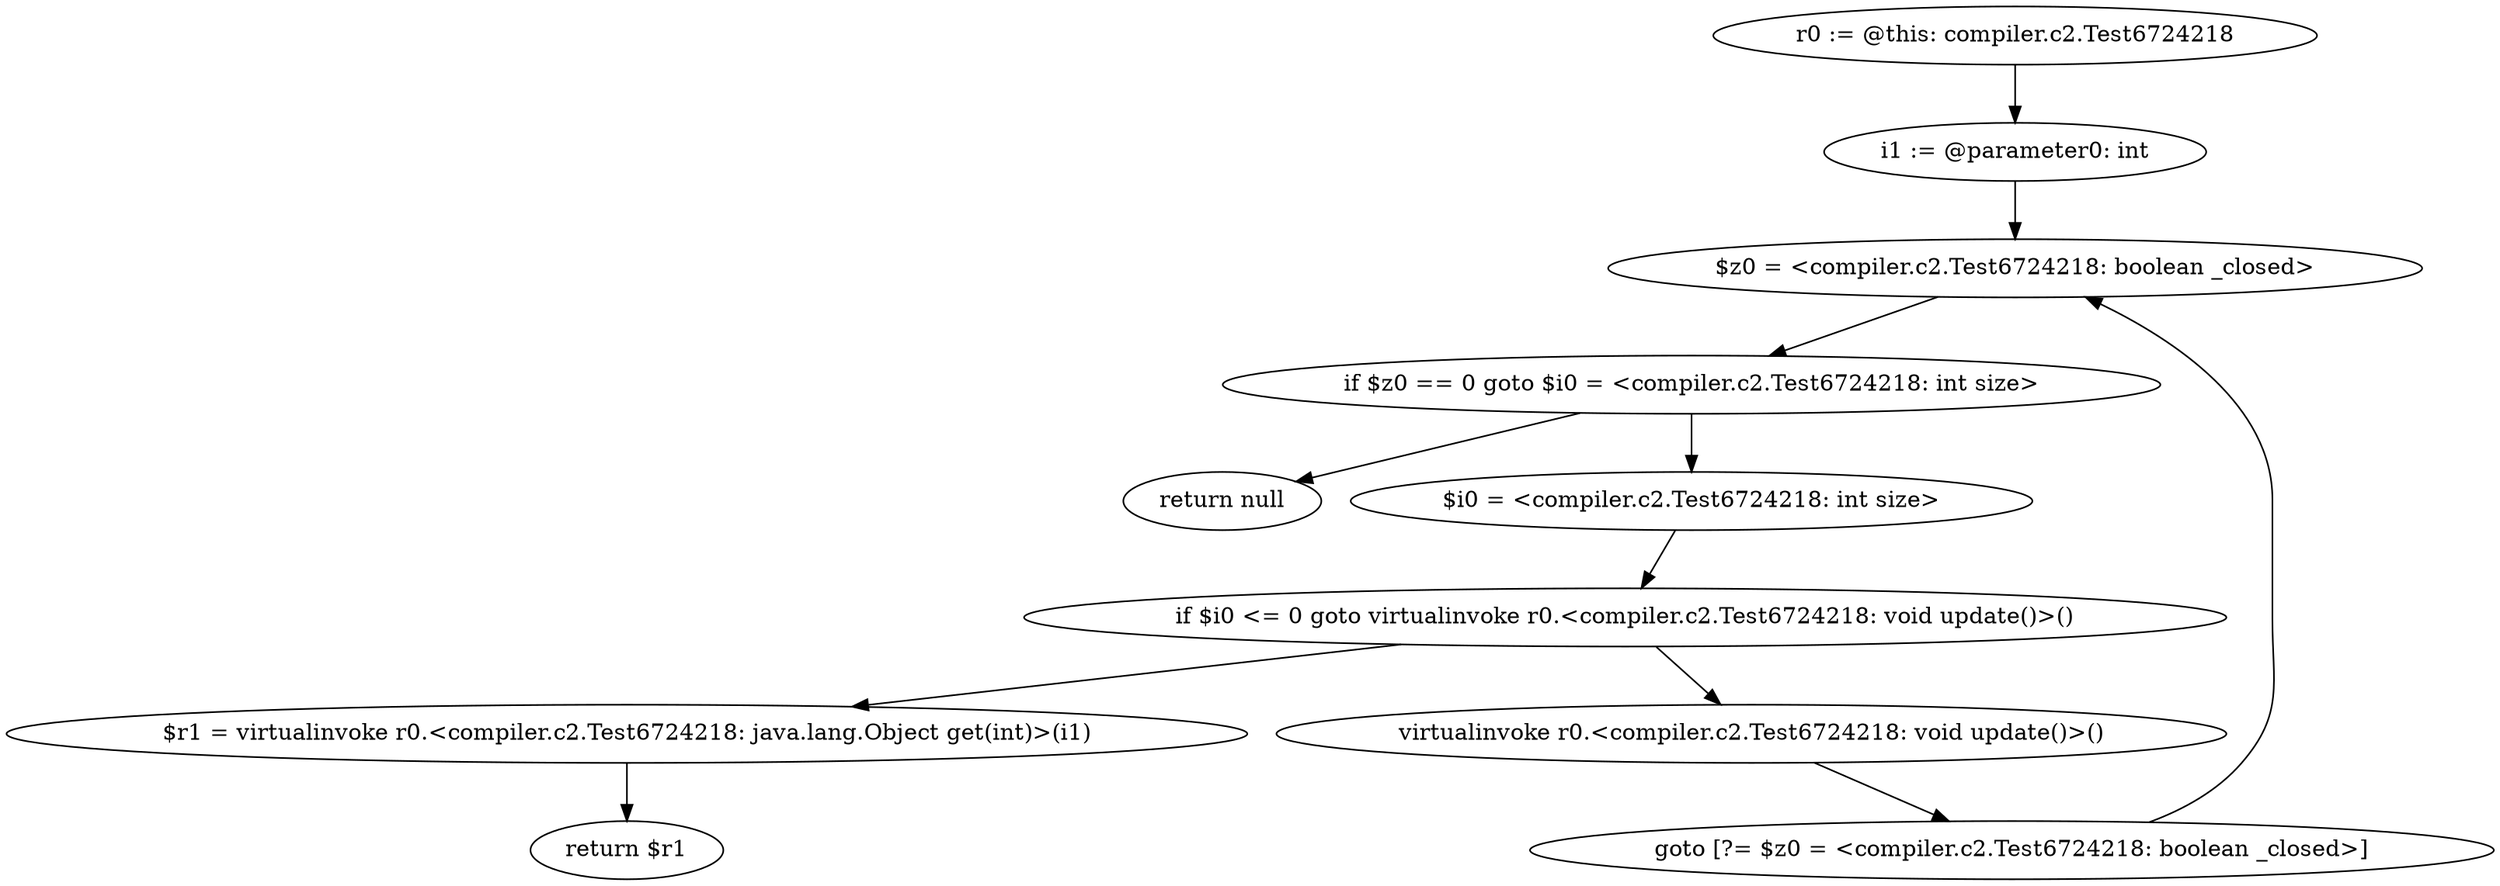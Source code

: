 digraph "unitGraph" {
    "r0 := @this: compiler.c2.Test6724218"
    "i1 := @parameter0: int"
    "$z0 = <compiler.c2.Test6724218: boolean _closed>"
    "if $z0 == 0 goto $i0 = <compiler.c2.Test6724218: int size>"
    "return null"
    "$i0 = <compiler.c2.Test6724218: int size>"
    "if $i0 <= 0 goto virtualinvoke r0.<compiler.c2.Test6724218: void update()>()"
    "$r1 = virtualinvoke r0.<compiler.c2.Test6724218: java.lang.Object get(int)>(i1)"
    "return $r1"
    "virtualinvoke r0.<compiler.c2.Test6724218: void update()>()"
    "goto [?= $z0 = <compiler.c2.Test6724218: boolean _closed>]"
    "r0 := @this: compiler.c2.Test6724218"->"i1 := @parameter0: int";
    "i1 := @parameter0: int"->"$z0 = <compiler.c2.Test6724218: boolean _closed>";
    "$z0 = <compiler.c2.Test6724218: boolean _closed>"->"if $z0 == 0 goto $i0 = <compiler.c2.Test6724218: int size>";
    "if $z0 == 0 goto $i0 = <compiler.c2.Test6724218: int size>"->"return null";
    "if $z0 == 0 goto $i0 = <compiler.c2.Test6724218: int size>"->"$i0 = <compiler.c2.Test6724218: int size>";
    "$i0 = <compiler.c2.Test6724218: int size>"->"if $i0 <= 0 goto virtualinvoke r0.<compiler.c2.Test6724218: void update()>()";
    "if $i0 <= 0 goto virtualinvoke r0.<compiler.c2.Test6724218: void update()>()"->"$r1 = virtualinvoke r0.<compiler.c2.Test6724218: java.lang.Object get(int)>(i1)";
    "if $i0 <= 0 goto virtualinvoke r0.<compiler.c2.Test6724218: void update()>()"->"virtualinvoke r0.<compiler.c2.Test6724218: void update()>()";
    "$r1 = virtualinvoke r0.<compiler.c2.Test6724218: java.lang.Object get(int)>(i1)"->"return $r1";
    "virtualinvoke r0.<compiler.c2.Test6724218: void update()>()"->"goto [?= $z0 = <compiler.c2.Test6724218: boolean _closed>]";
    "goto [?= $z0 = <compiler.c2.Test6724218: boolean _closed>]"->"$z0 = <compiler.c2.Test6724218: boolean _closed>";
}

